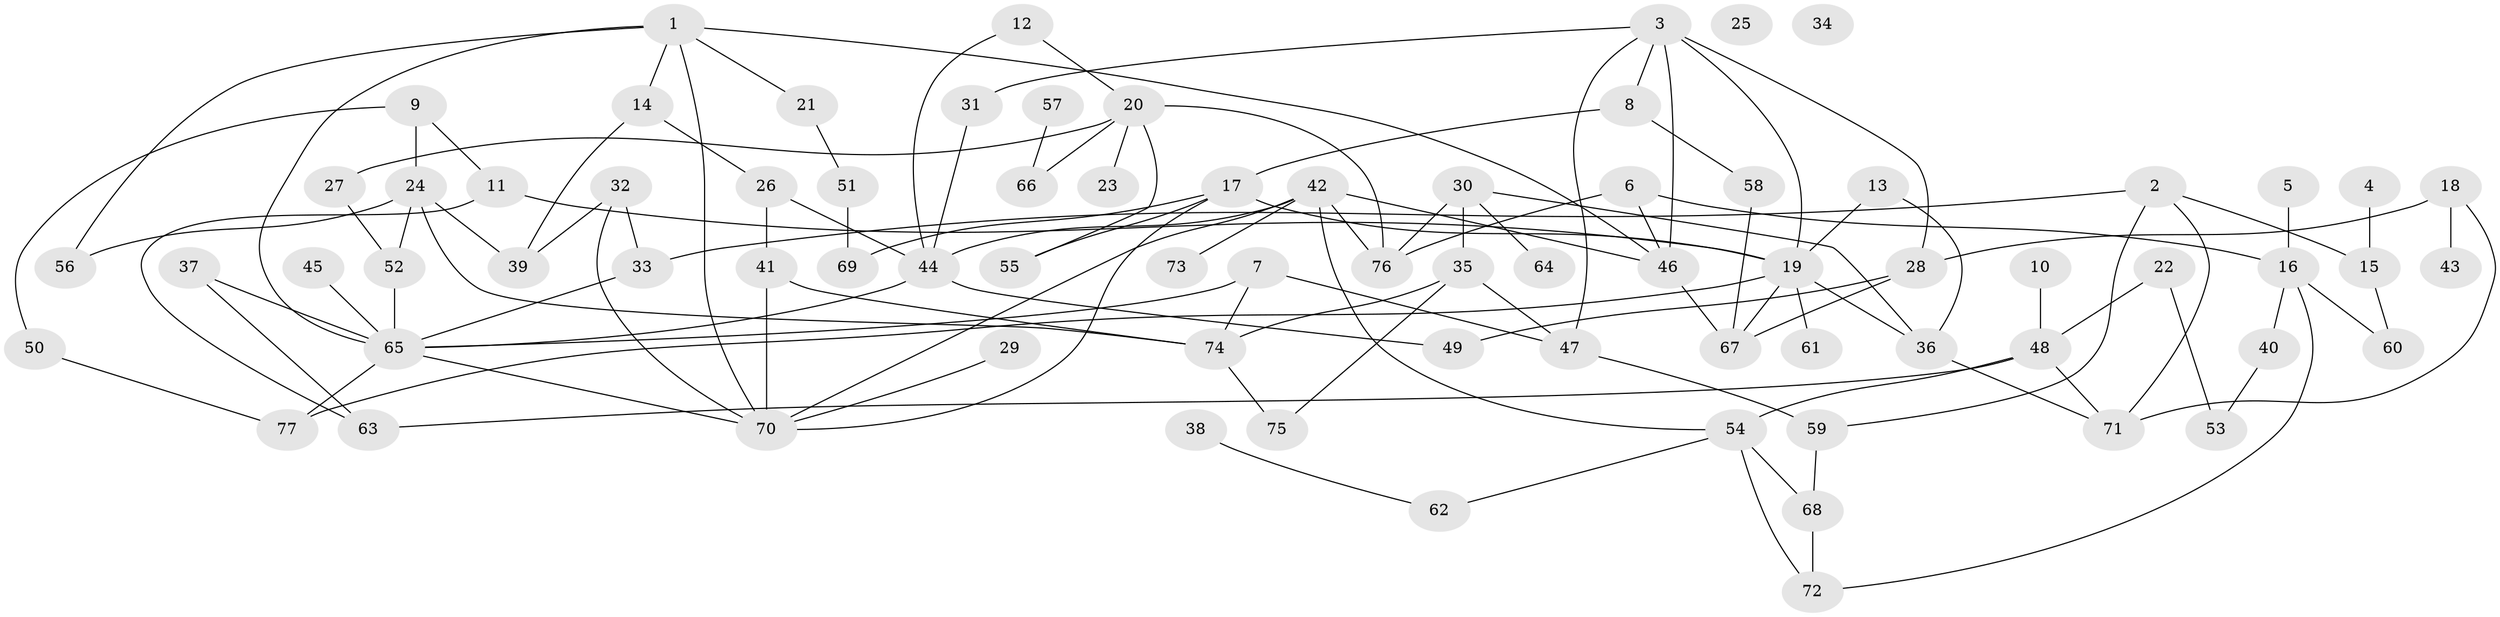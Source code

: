 // Generated by graph-tools (version 1.1) at 2025/25/03/09/25 03:25:13]
// undirected, 77 vertices, 117 edges
graph export_dot {
graph [start="1"]
  node [color=gray90,style=filled];
  1;
  2;
  3;
  4;
  5;
  6;
  7;
  8;
  9;
  10;
  11;
  12;
  13;
  14;
  15;
  16;
  17;
  18;
  19;
  20;
  21;
  22;
  23;
  24;
  25;
  26;
  27;
  28;
  29;
  30;
  31;
  32;
  33;
  34;
  35;
  36;
  37;
  38;
  39;
  40;
  41;
  42;
  43;
  44;
  45;
  46;
  47;
  48;
  49;
  50;
  51;
  52;
  53;
  54;
  55;
  56;
  57;
  58;
  59;
  60;
  61;
  62;
  63;
  64;
  65;
  66;
  67;
  68;
  69;
  70;
  71;
  72;
  73;
  74;
  75;
  76;
  77;
  1 -- 14;
  1 -- 21;
  1 -- 46;
  1 -- 56;
  1 -- 65;
  1 -- 70;
  2 -- 15;
  2 -- 33;
  2 -- 59;
  2 -- 71;
  3 -- 8;
  3 -- 19;
  3 -- 28;
  3 -- 31;
  3 -- 46;
  3 -- 47;
  4 -- 15;
  5 -- 16;
  6 -- 16;
  6 -- 46;
  6 -- 76;
  7 -- 47;
  7 -- 65;
  7 -- 74;
  8 -- 17;
  8 -- 58;
  9 -- 11;
  9 -- 24;
  9 -- 50;
  10 -- 48;
  11 -- 19;
  11 -- 63;
  12 -- 20;
  12 -- 44;
  13 -- 19;
  13 -- 36;
  14 -- 26;
  14 -- 39;
  15 -- 60;
  16 -- 40;
  16 -- 60;
  16 -- 72;
  17 -- 19;
  17 -- 55;
  17 -- 69;
  17 -- 70;
  18 -- 28;
  18 -- 43;
  18 -- 71;
  19 -- 36;
  19 -- 61;
  19 -- 67;
  19 -- 77;
  20 -- 23;
  20 -- 27;
  20 -- 55;
  20 -- 66;
  20 -- 76;
  21 -- 51;
  22 -- 48;
  22 -- 53;
  24 -- 39;
  24 -- 52;
  24 -- 56;
  24 -- 74;
  26 -- 41;
  26 -- 44;
  27 -- 52;
  28 -- 49;
  28 -- 67;
  29 -- 70;
  30 -- 35;
  30 -- 36;
  30 -- 64;
  30 -- 76;
  31 -- 44;
  32 -- 33;
  32 -- 39;
  32 -- 70;
  33 -- 65;
  35 -- 47;
  35 -- 74;
  35 -- 75;
  36 -- 71;
  37 -- 63;
  37 -- 65;
  38 -- 62;
  40 -- 53;
  41 -- 70;
  41 -- 74;
  42 -- 44;
  42 -- 46;
  42 -- 54;
  42 -- 70;
  42 -- 73;
  42 -- 76;
  44 -- 49;
  44 -- 65;
  45 -- 65;
  46 -- 67;
  47 -- 59;
  48 -- 54;
  48 -- 63;
  48 -- 71;
  50 -- 77;
  51 -- 69;
  52 -- 65;
  54 -- 62;
  54 -- 68;
  54 -- 72;
  57 -- 66;
  58 -- 67;
  59 -- 68;
  65 -- 70;
  65 -- 77;
  68 -- 72;
  74 -- 75;
}
